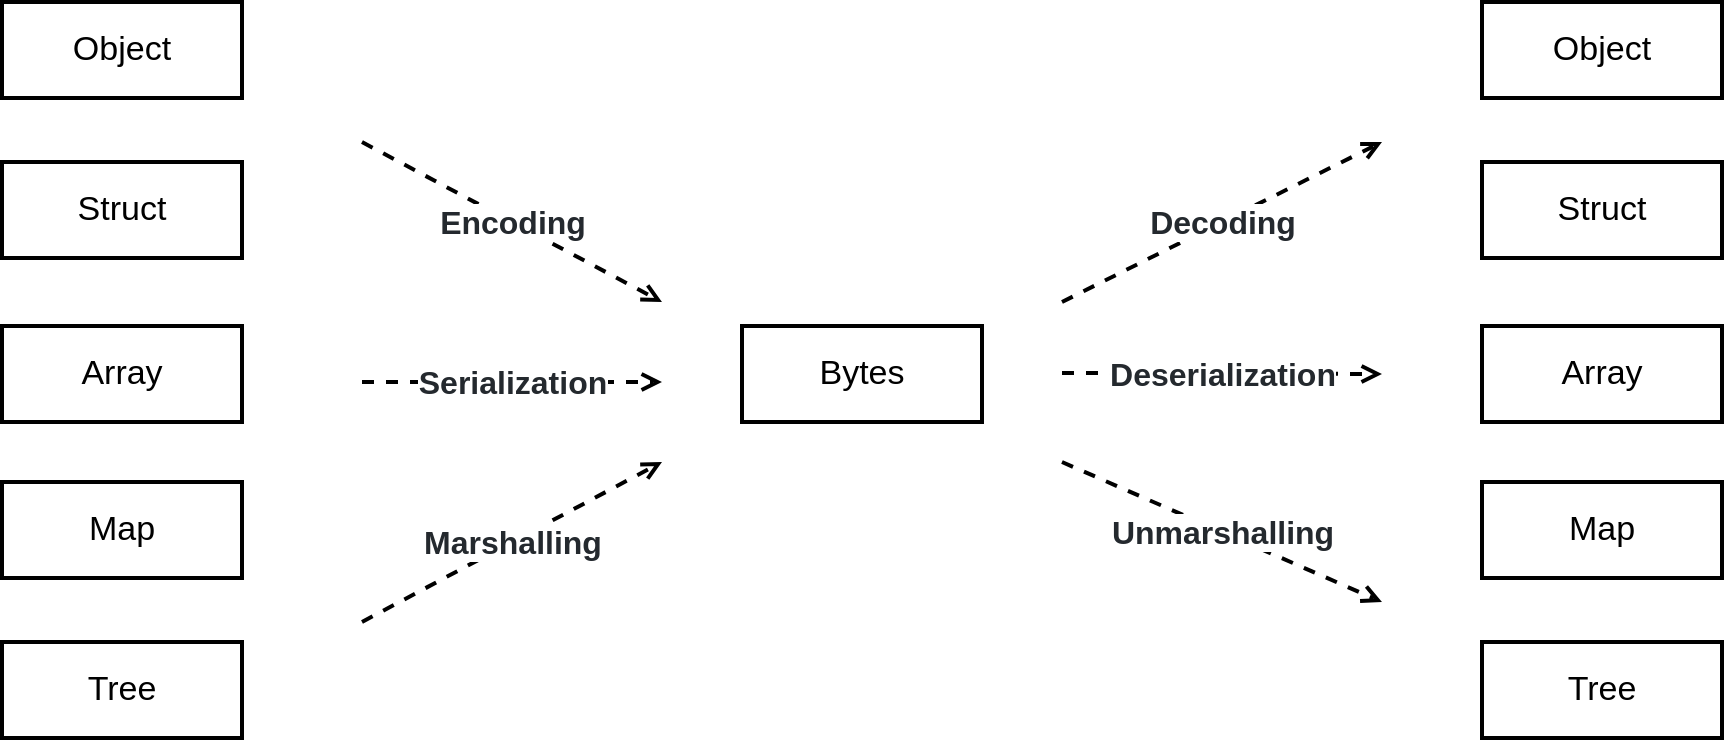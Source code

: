 <mxfile version="14.6.13" type="device" pages="5"><diagram id="5kAyTgLQ2fi_aFTxnhhD" name="overview"><mxGraphModel dx="1106" dy="1003" grid="1" gridSize="10" guides="1" tooltips="1" connect="1" arrows="1" fold="1" page="1" pageScale="1" pageWidth="850" pageHeight="1100" math="0" shadow="0"><root><mxCell id="0"/><mxCell id="1" parent="0"/><mxCell id="o-3a3dQHbnMvunocJxJI-14" value="Object" style="rounded=0;whiteSpace=wrap;html=1;strokeWidth=2;fontSize=17;" parent="1" vertex="1"><mxGeometry x="160" y="320" width="120" height="48" as="geometry"/></mxCell><mxCell id="o-3a3dQHbnMvunocJxJI-15" value="Struct" style="rounded=0;whiteSpace=wrap;html=1;strokeWidth=2;fontSize=17;" parent="1" vertex="1"><mxGeometry x="160" y="400" width="120" height="48" as="geometry"/></mxCell><mxCell id="o-3a3dQHbnMvunocJxJI-16" value="Array" style="rounded=0;whiteSpace=wrap;html=1;strokeWidth=2;fontSize=17;" parent="1" vertex="1"><mxGeometry x="160" y="482" width="120" height="48" as="geometry"/></mxCell><mxCell id="o-3a3dQHbnMvunocJxJI-17" value="Map" style="rounded=0;whiteSpace=wrap;html=1;strokeWidth=2;fontSize=17;" parent="1" vertex="1"><mxGeometry x="160" y="560" width="120" height="48" as="geometry"/></mxCell><mxCell id="o-3a3dQHbnMvunocJxJI-18" value="Tree" style="rounded=0;whiteSpace=wrap;html=1;strokeWidth=2;fontSize=17;" parent="1" vertex="1"><mxGeometry x="160" y="640" width="120" height="48" as="geometry"/></mxCell><mxCell id="o-3a3dQHbnMvunocJxJI-20" value="&lt;meta charset=&quot;utf-8&quot;&gt;&lt;strong style=&quot;box-sizing: border-box; font-weight: 600; color: rgb(36, 41, 46); font-size: 16px; font-style: normal; letter-spacing: normal; text-indent: 0px; text-transform: none; word-spacing: 0px; background-color: rgb(255, 255, 255);&quot;&gt;Encoding&lt;/strong&gt;" style="endArrow=open;html=1;dashed=1;fontSize=15;strokeWidth=2;endFill=0;" parent="1" edge="1"><mxGeometry width="50" height="50" relative="1" as="geometry"><mxPoint x="340" y="390" as="sourcePoint"/><mxPoint x="490" y="470" as="targetPoint"/><mxPoint as="offset"/></mxGeometry></mxCell><mxCell id="o-3a3dQHbnMvunocJxJI-21" value="Bytes" style="rounded=0;whiteSpace=wrap;html=1;strokeWidth=2;fontSize=17;" parent="1" vertex="1"><mxGeometry x="530" y="482" width="120" height="48" as="geometry"/></mxCell><mxCell id="SbWbgNHg4d4EavG3qGgc-1" value="Object" style="rounded=0;whiteSpace=wrap;html=1;strokeWidth=2;fontSize=17;" parent="1" vertex="1"><mxGeometry x="900" y="320" width="120" height="48" as="geometry"/></mxCell><mxCell id="SbWbgNHg4d4EavG3qGgc-2" value="Struct" style="rounded=0;whiteSpace=wrap;html=1;strokeWidth=2;fontSize=17;" parent="1" vertex="1"><mxGeometry x="900" y="400" width="120" height="48" as="geometry"/></mxCell><mxCell id="SbWbgNHg4d4EavG3qGgc-3" value="Array" style="rounded=0;whiteSpace=wrap;html=1;strokeWidth=2;fontSize=17;" parent="1" vertex="1"><mxGeometry x="900" y="482" width="120" height="48" as="geometry"/></mxCell><mxCell id="SbWbgNHg4d4EavG3qGgc-4" value="Map" style="rounded=0;whiteSpace=wrap;html=1;strokeWidth=2;fontSize=17;" parent="1" vertex="1"><mxGeometry x="900" y="560" width="120" height="48" as="geometry"/></mxCell><mxCell id="SbWbgNHg4d4EavG3qGgc-5" value="Tree" style="rounded=0;whiteSpace=wrap;html=1;strokeWidth=2;fontSize=17;" parent="1" vertex="1"><mxGeometry x="900" y="640" width="120" height="48" as="geometry"/></mxCell><mxCell id="SbWbgNHg4d4EavG3qGgc-6" value="&lt;meta charset=&quot;utf-8&quot;&gt;&lt;strong style=&quot;box-sizing: border-box; font-weight: 600; color: rgb(36, 41, 46); font-size: 16px; font-style: normal; letter-spacing: normal; text-indent: 0px; text-transform: none; word-spacing: 0px; background-color: rgb(255, 255, 255);&quot;&gt;Decoding&lt;/strong&gt;" style="endArrow=open;html=1;dashed=1;fontSize=15;strokeWidth=2;endFill=0;" parent="1" edge="1"><mxGeometry width="50" height="50" relative="1" as="geometry"><mxPoint x="690" y="470" as="sourcePoint"/><mxPoint x="850" y="390" as="targetPoint"/><mxPoint as="offset"/></mxGeometry></mxCell><mxCell id="SbWbgNHg4d4EavG3qGgc-8" value="&lt;strong style=&quot;box-sizing: border-box ; font-weight: 600 ; color: rgb(36 , 41 , 46) ; font-size: 16px ; font-style: normal ; letter-spacing: normal ; text-indent: 0px ; text-transform: none ; word-spacing: 0px ; background-color: rgb(255 , 255 , 255)&quot;&gt;Serialization&lt;/strong&gt;" style="endArrow=open;html=1;dashed=1;fontSize=15;strokeWidth=2;endFill=0;" parent="1" edge="1"><mxGeometry width="50" height="50" relative="1" as="geometry"><mxPoint x="340" y="510" as="sourcePoint"/><mxPoint x="490" y="510" as="targetPoint"/><mxPoint as="offset"/></mxGeometry></mxCell><mxCell id="SbWbgNHg4d4EavG3qGgc-10" value="&lt;span style=&quot;box-sizing: border-box ; font-weight: 600 ; color: rgb(36 , 41 , 46) ; font-family: , , &amp;#34;segoe ui&amp;#34; , &amp;#34;helvetica&amp;#34; , &amp;#34;arial&amp;#34; , sans-serif , &amp;#34;apple color emoji&amp;#34; , &amp;#34;segoe ui emoji&amp;#34; ; font-size: 16px&quot;&gt;Marshalling&lt;/span&gt;" style="endArrow=open;html=1;dashed=1;fontSize=15;strokeWidth=2;endFill=0;" parent="1" edge="1"><mxGeometry width="50" height="50" relative="1" as="geometry"><mxPoint x="340" y="630" as="sourcePoint"/><mxPoint x="490" y="550" as="targetPoint"/><mxPoint as="offset"/></mxGeometry></mxCell><mxCell id="SbWbgNHg4d4EavG3qGgc-11" value="&lt;strong style=&quot;box-sizing: border-box ; font-weight: 600 ; color: rgb(36 , 41 , 46) ; font-size: 16px ; font-style: normal ; letter-spacing: normal ; text-indent: 0px ; text-transform: none ; word-spacing: 0px ; background-color: rgb(255 , 255 , 255)&quot;&gt;Deserialization&lt;/strong&gt;" style="endArrow=open;html=1;dashed=1;fontSize=15;strokeWidth=2;endFill=0;" parent="1" edge="1"><mxGeometry width="50" height="50" relative="1" as="geometry"><mxPoint x="690" y="505.5" as="sourcePoint"/><mxPoint x="850" y="506" as="targetPoint"/><mxPoint as="offset"/></mxGeometry></mxCell><mxCell id="SbWbgNHg4d4EavG3qGgc-12" value="&lt;strong style=&quot;box-sizing: border-box ; font-weight: 600 ; color: rgb(36 , 41 , 46) ; font-size: 16px ; font-style: normal ; letter-spacing: normal ; text-indent: 0px ; text-transform: none ; word-spacing: 0px ; background-color: rgb(255 , 255 , 255)&quot;&gt;Unmarshalling&lt;/strong&gt;" style="endArrow=open;html=1;dashed=1;fontSize=15;strokeWidth=2;endFill=0;" parent="1" edge="1"><mxGeometry width="50" height="50" relative="1" as="geometry"><mxPoint x="690" y="550" as="sourcePoint"/><mxPoint x="850" y="620" as="targetPoint"/><mxPoint as="offset"/></mxGeometry></mxCell></root></mxGraphModel></diagram><diagram id="Anhwvfi7qQpfXpc5eO1S" name="thrift binaryprotocol"><mxGraphModel dx="1106" dy="1003" grid="1" gridSize="10" guides="1" tooltips="1" connect="1" arrows="1" fold="1" page="1" pageScale="1" pageWidth="850" pageHeight="1100" math="0" shadow="0"><root><mxCell id="t6FDqvCH2Dc1d_dKQpZw-0"/><mxCell id="t6FDqvCH2Dc1d_dKQpZw-1" parent="t6FDqvCH2Dc1d_dKQpZw-0"/><mxCell id="FSX1MOk_DmD_XBdlbabO-25" style="edgeStyle=orthogonalEdgeStyle;rounded=0;orthogonalLoop=1;jettySize=auto;html=1;exitX=0.5;exitY=1;exitDx=0;exitDy=0;entryX=0.025;entryY=0.55;entryDx=0;entryDy=0;entryPerimeter=0;dashed=1;fontSize=15;endArrow=open;endFill=0;strokeWidth=2;" parent="t6FDqvCH2Dc1d_dKQpZw-1" source="FSX1MOk_DmD_XBdlbabO-0" target="FSX1MOk_DmD_XBdlbabO-13" edge="1"><mxGeometry relative="1" as="geometry"/></mxCell><mxCell id="FSX1MOk_DmD_XBdlbabO-27" style="edgeStyle=orthogonalEdgeStyle;rounded=0;orthogonalLoop=1;jettySize=auto;html=1;exitX=0.5;exitY=1;exitDx=0;exitDy=0;entryX=0;entryY=0.45;entryDx=0;entryDy=0;entryPerimeter=0;dashed=1;fontSize=15;endArrow=open;endFill=0;strokeWidth=2;" parent="t6FDqvCH2Dc1d_dKQpZw-1" source="FSX1MOk_DmD_XBdlbabO-0" target="FSX1MOk_DmD_XBdlbabO-7" edge="1"><mxGeometry relative="1" as="geometry"/></mxCell><mxCell id="FSX1MOk_DmD_XBdlbabO-30" style="edgeStyle=orthogonalEdgeStyle;rounded=0;orthogonalLoop=1;jettySize=auto;html=1;exitX=0.5;exitY=1;exitDx=0;exitDy=0;entryX=0.025;entryY=0.55;entryDx=0;entryDy=0;entryPerimeter=0;dashed=1;fontSize=15;endArrow=open;endFill=0;strokeWidth=2;" parent="t6FDqvCH2Dc1d_dKQpZw-1" source="FSX1MOk_DmD_XBdlbabO-0" target="FSX1MOk_DmD_XBdlbabO-10" edge="1"><mxGeometry relative="1" as="geometry"/></mxCell><mxCell id="FSX1MOk_DmD_XBdlbabO-0" value="type" style="rounded=0;whiteSpace=wrap;html=1;strokeWidth=2;fontSize=17;" parent="t6FDqvCH2Dc1d_dKQpZw-1" vertex="1"><mxGeometry x="60" y="190" width="120" height="48" as="geometry"/></mxCell><mxCell id="FSX1MOk_DmD_XBdlbabO-1" value="tag" style="rounded=0;whiteSpace=wrap;html=1;strokeWidth=2;fontSize=17;" parent="t6FDqvCH2Dc1d_dKQpZw-1" vertex="1"><mxGeometry x="180" y="190" width="120" height="48" as="geometry"/></mxCell><mxCell id="FSX1MOk_DmD_XBdlbabO-32" style="edgeStyle=orthogonalEdgeStyle;rounded=0;orthogonalLoop=1;jettySize=auto;html=1;exitX=0.5;exitY=1;exitDx=0;exitDy=0;entryX=0.5;entryY=0;entryDx=0;entryDy=0;dashed=1;fontSize=15;endArrow=open;endFill=0;strokeWidth=2;" parent="t6FDqvCH2Dc1d_dKQpZw-1" source="FSX1MOk_DmD_XBdlbabO-5" target="FSX1MOk_DmD_XBdlbabO-31" edge="1"><mxGeometry relative="1" as="geometry"/></mxCell><mxCell id="FSX1MOk_DmD_XBdlbabO-5" value="data" style="rounded=0;whiteSpace=wrap;html=1;strokeWidth=2;fontSize=17;" parent="t6FDqvCH2Dc1d_dKQpZw-1" vertex="1"><mxGeometry x="300" y="190" width="120" height="48" as="geometry"/></mxCell><mxCell id="FSX1MOk_DmD_XBdlbabO-6" value="length" style="rounded=0;whiteSpace=wrap;html=1;strokeWidth=2;fontSize=17;" parent="t6FDqvCH2Dc1d_dKQpZw-1" vertex="1"><mxGeometry x="240" y="310" width="120" height="48" as="geometry"/></mxCell><mxCell id="FSX1MOk_DmD_XBdlbabO-23" value="" style="edgeStyle=orthogonalEdgeStyle;rounded=0;orthogonalLoop=1;jettySize=auto;html=1;dashed=1;fontSize=15;endArrow=open;endFill=0;strokeWidth=2;" parent="t6FDqvCH2Dc1d_dKQpZw-1" source="FSX1MOk_DmD_XBdlbabO-7" target="FSX1MOk_DmD_XBdlbabO-6" edge="1"><mxGeometry relative="1" as="geometry"/></mxCell><mxCell id="FSX1MOk_DmD_XBdlbabO-7" value="String" style="text;html=1;align=center;verticalAlign=middle;resizable=0;points=[];autosize=1;strokeColor=none;fontSize=15;fontStyle=1" parent="t6FDqvCH2Dc1d_dKQpZw-1" vertex="1"><mxGeometry x="150" y="324" width="60" height="20" as="geometry"/></mxCell><mxCell id="FSX1MOk_DmD_XBdlbabO-8" value="string" style="rounded=0;whiteSpace=wrap;html=1;strokeWidth=2;fontSize=17;" parent="t6FDqvCH2Dc1d_dKQpZw-1" vertex="1"><mxGeometry x="360" y="310" width="120" height="48" as="geometry"/></mxCell><mxCell id="FSX1MOk_DmD_XBdlbabO-9" value="num" style="rounded=0;whiteSpace=wrap;html=1;strokeWidth=2;fontSize=17;" parent="t6FDqvCH2Dc1d_dKQpZw-1" vertex="1"><mxGeometry x="240" y="410" width="120" height="48" as="geometry"/></mxCell><mxCell id="FSX1MOk_DmD_XBdlbabO-20" value="" style="edgeStyle=orthogonalEdgeStyle;rounded=0;orthogonalLoop=1;jettySize=auto;html=1;dashed=1;fontSize=15;endArrow=open;endFill=0;strokeWidth=2;" parent="t6FDqvCH2Dc1d_dKQpZw-1" source="FSX1MOk_DmD_XBdlbabO-10" target="FSX1MOk_DmD_XBdlbabO-9" edge="1"><mxGeometry relative="1" as="geometry"/></mxCell><mxCell id="FSX1MOk_DmD_XBdlbabO-10" value="i64" style="text;html=1;align=center;verticalAlign=middle;resizable=0;points=[];autosize=1;strokeColor=none;fontSize=15;fontStyle=1" parent="t6FDqvCH2Dc1d_dKQpZw-1" vertex="1"><mxGeometry x="150" y="424" width="40" height="20" as="geometry"/></mxCell><mxCell id="FSX1MOk_DmD_XBdlbabO-12" value="item_type" style="rounded=0;whiteSpace=wrap;html=1;strokeWidth=2;fontSize=17;" parent="t6FDqvCH2Dc1d_dKQpZw-1" vertex="1"><mxGeometry x="240" y="510" width="120" height="48" as="geometry"/></mxCell><mxCell id="FSX1MOk_DmD_XBdlbabO-22" value="" style="edgeStyle=orthogonalEdgeStyle;rounded=0;orthogonalLoop=1;jettySize=auto;html=1;dashed=1;fontSize=15;endArrow=open;endFill=0;strokeWidth=2;entryX=0;entryY=0.5;entryDx=0;entryDy=0;" parent="t6FDqvCH2Dc1d_dKQpZw-1" source="FSX1MOk_DmD_XBdlbabO-13" target="FSX1MOk_DmD_XBdlbabO-12" edge="1"><mxGeometry relative="1" as="geometry"/></mxCell><mxCell id="FSX1MOk_DmD_XBdlbabO-13" value="list" style="text;html=1;align=center;verticalAlign=middle;resizable=0;points=[];autosize=1;strokeColor=none;fontSize=15;fontStyle=1" parent="t6FDqvCH2Dc1d_dKQpZw-1" vertex="1"><mxGeometry x="150" y="524" width="40" height="20" as="geometry"/></mxCell><mxCell id="FSX1MOk_DmD_XBdlbabO-14" value="list_length" style="rounded=0;whiteSpace=wrap;html=1;strokeWidth=2;fontSize=17;" parent="t6FDqvCH2Dc1d_dKQpZw-1" vertex="1"><mxGeometry x="360" y="510" width="120" height="48" as="geometry"/></mxCell><mxCell id="FSX1MOk_DmD_XBdlbabO-15" value="item_length" style="rounded=0;whiteSpace=wrap;html=1;strokeWidth=2;fontSize=17;" parent="t6FDqvCH2Dc1d_dKQpZw-1" vertex="1"><mxGeometry x="240" y="558" width="120" height="48" as="geometry"/></mxCell><mxCell id="FSX1MOk_DmD_XBdlbabO-16" value="item_data" style="rounded=0;whiteSpace=wrap;html=1;strokeWidth=2;fontSize=17;" parent="t6FDqvCH2Dc1d_dKQpZw-1" vertex="1"><mxGeometry x="360" y="558" width="120" height="48" as="geometry"/></mxCell><mxCell id="FSX1MOk_DmD_XBdlbabO-17" value="..." style="rounded=0;whiteSpace=wrap;html=1;strokeWidth=2;fontSize=17;" parent="t6FDqvCH2Dc1d_dKQpZw-1" vertex="1"><mxGeometry x="240" y="606" width="120" height="48" as="geometry"/></mxCell><mxCell id="FSX1MOk_DmD_XBdlbabO-18" value="..." style="rounded=0;whiteSpace=wrap;html=1;strokeWidth=2;fontSize=17;" parent="t6FDqvCH2Dc1d_dKQpZw-1" vertex="1"><mxGeometry x="360" y="606" width="120" height="48" as="geometry"/></mxCell><mxCell id="FSX1MOk_DmD_XBdlbabO-31" value="" style="rounded=0;whiteSpace=wrap;html=1;strokeWidth=2;fontSize=17;fillColor=none;dashed=1;" parent="t6FDqvCH2Dc1d_dKQpZw-1" vertex="1"><mxGeometry x="220" y="290" width="280" height="390" as="geometry"/></mxCell><mxCell id="FSX1MOk_DmD_XBdlbabO-33" value="" style="rounded=0;whiteSpace=wrap;html=1;strokeWidth=2;fontSize=17;dashed=1;fillColor=none;" parent="t6FDqvCH2Dc1d_dKQpZw-1" vertex="1"><mxGeometry x="40" y="170" width="480" height="530" as="geometry"/></mxCell></root></mxGraphModel></diagram><diagram id="EeWzw0G088KUg7dVpb89" name="thrift varint"><mxGraphModel dx="1106" dy="1003" grid="1" gridSize="10" guides="1" tooltips="1" connect="1" arrows="1" fold="1" page="1" pageScale="1" pageWidth="850" pageHeight="1100" math="0" shadow="0"><root><mxCell id="svReLcTDixo8Zo16x3kY-0"/><mxCell id="svReLcTDixo8Zo16x3kY-1" parent="svReLcTDixo8Zo16x3kY-0"/><mxCell id="aeJgB53rY6E5xW0lFGEg-25" value="1" style="rounded=0;whiteSpace=wrap;html=1;strokeWidth=2;fontSize=17;fillColor=#ffffff;" parent="svReLcTDixo8Zo16x3kY-1" vertex="1"><mxGeometry x="320" y="236" width="40" height="48" as="geometry"/></mxCell><mxCell id="aeJgB53rY6E5xW0lFGEg-26" value="0" style="rounded=0;whiteSpace=wrap;html=1;strokeWidth=2;fontSize=17;fillColor=#ffffff;" parent="svReLcTDixo8Zo16x3kY-1" vertex="1"><mxGeometry x="360" y="236" width="40" height="48" as="geometry"/></mxCell><mxCell id="aeJgB53rY6E5xW0lFGEg-27" value="1" style="rounded=0;whiteSpace=wrap;html=1;strokeWidth=2;fontSize=17;fillColor=#ffffff;" parent="svReLcTDixo8Zo16x3kY-1" vertex="1"><mxGeometry x="400" y="236" width="40" height="48" as="geometry"/></mxCell><mxCell id="aeJgB53rY6E5xW0lFGEg-28" value="0" style="rounded=0;whiteSpace=wrap;html=1;strokeWidth=2;fontSize=17;fillColor=#ffffff;" parent="svReLcTDixo8Zo16x3kY-1" vertex="1"><mxGeometry x="450" y="236" width="40" height="48" as="geometry"/></mxCell><mxCell id="aeJgB53rY6E5xW0lFGEg-29" value="0" style="rounded=0;whiteSpace=wrap;html=1;strokeWidth=2;fontSize=17;fillColor=#ffffff;" parent="svReLcTDixo8Zo16x3kY-1" vertex="1"><mxGeometry x="490" y="236" width="40" height="48" as="geometry"/></mxCell><mxCell id="aeJgB53rY6E5xW0lFGEg-30" value="1" style="rounded=0;whiteSpace=wrap;html=1;strokeWidth=2;fontSize=17;fillColor=#ffffff;" parent="svReLcTDixo8Zo16x3kY-1" vertex="1"><mxGeometry x="530" y="236" width="40" height="48" as="geometry"/></mxCell><mxCell id="aeJgB53rY6E5xW0lFGEg-31" value="1" style="rounded=0;whiteSpace=wrap;html=1;strokeWidth=2;fontSize=17;fillColor=#ffffff;" parent="svReLcTDixo8Zo16x3kY-1" vertex="1"><mxGeometry x="570" y="236" width="40" height="48" as="geometry"/></mxCell><mxCell id="aeJgB53rY6E5xW0lFGEg-32" value="1" style="rounded=0;whiteSpace=wrap;html=1;strokeWidth=2;fontSize=17;fillColor=#ffffff;" parent="svReLcTDixo8Zo16x3kY-1" vertex="1"><mxGeometry x="610" y="236" width="40" height="48" as="geometry"/></mxCell><mxCell id="aeJgB53rY6E5xW0lFGEg-33" value="0" style="rounded=0;whiteSpace=wrap;html=1;strokeWidth=2;fontSize=17;fillColor=#ffffff;" parent="svReLcTDixo8Zo16x3kY-1" vertex="1"><mxGeometry x="650" y="236" width="40" height="48" as="geometry"/></mxCell><mxCell id="aeJgB53rY6E5xW0lFGEg-34" value="0" style="rounded=0;whiteSpace=wrap;html=1;strokeWidth=2;fontSize=17;fillColor=#ffffff;" parent="svReLcTDixo8Zo16x3kY-1" vertex="1"><mxGeometry x="690" y="236" width="40" height="48" as="geometry"/></mxCell><mxCell id="aeJgB53rY6E5xW0lFGEg-35" value="1" style="rounded=0;whiteSpace=wrap;html=1;strokeWidth=2;fontSize=17;fillColor=#ffffff;" parent="svReLcTDixo8Zo16x3kY-1" vertex="1"><mxGeometry x="730" y="236" width="40" height="48" as="geometry"/></mxCell><mxCell id="aeJgB53rY6E5xW0lFGEg-36" value="1337" style="text;html=1;align=center;verticalAlign=middle;resizable=0;points=[];autosize=1;strokeColor=none;fontSize=20;fontStyle=1" parent="svReLcTDixo8Zo16x3kY-1" vertex="1"><mxGeometry x="180" y="245" width="60" height="30" as="geometry"/></mxCell><mxCell id="aeJgB53rY6E5xW0lFGEg-37" value="1" style="rounded=0;whiteSpace=wrap;html=1;strokeWidth=2;fontSize=17;fillColor=#ffffff;" parent="svReLcTDixo8Zo16x3kY-1" vertex="1"><mxGeometry x="160" y="400" width="40" height="48" as="geometry"/></mxCell><mxCell id="aeJgB53rY6E5xW0lFGEg-38" value="1" style="rounded=0;whiteSpace=wrap;html=1;strokeWidth=2;fontSize=17;fillColor=#ffe6cc;strokeColor=#d79b00;" parent="svReLcTDixo8Zo16x3kY-1" vertex="1"><mxGeometry x="120" y="400" width="40" height="48" as="geometry"/></mxCell><mxCell id="aeJgB53rY6E5xW0lFGEg-39" value="1" style="rounded=0;whiteSpace=wrap;html=1;strokeWidth=2;fontSize=17;fillColor=#ffffff;" parent="svReLcTDixo8Zo16x3kY-1" vertex="1"><mxGeometry x="200" y="400" width="40" height="48" as="geometry"/></mxCell><mxCell id="aeJgB53rY6E5xW0lFGEg-40" value="1" style="rounded=0;whiteSpace=wrap;html=1;strokeWidth=2;fontSize=17;fillColor=#ffffff;" parent="svReLcTDixo8Zo16x3kY-1" vertex="1"><mxGeometry x="240" y="400" width="40" height="48" as="geometry"/></mxCell><mxCell id="aeJgB53rY6E5xW0lFGEg-41" value="0" style="rounded=0;whiteSpace=wrap;html=1;strokeWidth=2;fontSize=17;fillColor=#ffffff;" parent="svReLcTDixo8Zo16x3kY-1" vertex="1"><mxGeometry x="280" y="400" width="40" height="48" as="geometry"/></mxCell><mxCell id="aeJgB53rY6E5xW0lFGEg-42" value="0" style="rounded=0;whiteSpace=wrap;html=1;strokeWidth=2;fontSize=17;fillColor=#ffffff;" parent="svReLcTDixo8Zo16x3kY-1" vertex="1"><mxGeometry x="320" y="400" width="40" height="48" as="geometry"/></mxCell><mxCell id="aeJgB53rY6E5xW0lFGEg-43" value="1" style="rounded=0;whiteSpace=wrap;html=1;strokeWidth=2;fontSize=17;fillColor=#ffffff;" parent="svReLcTDixo8Zo16x3kY-1" vertex="1"><mxGeometry x="360" y="400" width="40" height="48" as="geometry"/></mxCell><mxCell id="aeJgB53rY6E5xW0lFGEg-44" value="0" style="rounded=0;whiteSpace=wrap;html=1;strokeWidth=2;fontSize=17;fillColor=#d5e8d4;strokeColor=#82b366;" parent="svReLcTDixo8Zo16x3kY-1" vertex="1"><mxGeometry x="400" y="400" width="40" height="48" as="geometry"/></mxCell><mxCell id="aeJgB53rY6E5xW0lFGEg-45" value="0" style="rounded=0;whiteSpace=wrap;html=1;strokeWidth=2;fontSize=17;fillColor=#ffffff;" parent="svReLcTDixo8Zo16x3kY-1" vertex="1"><mxGeometry x="490" y="400" width="40" height="48" as="geometry"/></mxCell><mxCell id="aeJgB53rY6E5xW0lFGEg-46" value="0" style="rounded=0;whiteSpace=wrap;html=1;strokeWidth=2;fontSize=17;fillColor=#ffe6cc;strokeColor=#d79b00;" parent="svReLcTDixo8Zo16x3kY-1" vertex="1"><mxGeometry x="450" y="400" width="40" height="48" as="geometry"/></mxCell><mxCell id="aeJgB53rY6E5xW0lFGEg-47" value="0" style="rounded=0;whiteSpace=wrap;html=1;strokeWidth=2;fontSize=17;fillColor=#ffffff;" parent="svReLcTDixo8Zo16x3kY-1" vertex="1"><mxGeometry x="530" y="400" width="40" height="48" as="geometry"/></mxCell><mxCell id="aeJgB53rY6E5xW0lFGEg-48" value="1" style="rounded=0;whiteSpace=wrap;html=1;strokeWidth=2;fontSize=17;fillColor=#ffffff;" parent="svReLcTDixo8Zo16x3kY-1" vertex="1"><mxGeometry x="570" y="400" width="40" height="48" as="geometry"/></mxCell><mxCell id="aeJgB53rY6E5xW0lFGEg-49" value="0" style="rounded=0;whiteSpace=wrap;html=1;strokeWidth=2;fontSize=17;fillColor=#ffffff;" parent="svReLcTDixo8Zo16x3kY-1" vertex="1"><mxGeometry x="610" y="400" width="40" height="48" as="geometry"/></mxCell><mxCell id="aeJgB53rY6E5xW0lFGEg-50" value="1" style="rounded=0;whiteSpace=wrap;html=1;strokeWidth=2;fontSize=17;fillColor=#ffffff;" parent="svReLcTDixo8Zo16x3kY-1" vertex="1"><mxGeometry x="650" y="400" width="40" height="48" as="geometry"/></mxCell><mxCell id="aeJgB53rY6E5xW0lFGEg-51" value="0" style="rounded=0;whiteSpace=wrap;html=1;strokeWidth=2;fontSize=17;fillColor=#ffffff;" parent="svReLcTDixo8Zo16x3kY-1" vertex="1"><mxGeometry x="690" y="400" width="40" height="48" as="geometry"/></mxCell><mxCell id="aeJgB53rY6E5xW0lFGEg-52" value="0" style="rounded=0;whiteSpace=wrap;html=1;strokeWidth=2;fontSize=17;fillColor=#ffffff;" parent="svReLcTDixo8Zo16x3kY-1" vertex="1"><mxGeometry x="730" y="400" width="40" height="48" as="geometry"/></mxCell><mxCell id="aeJgB53rY6E5xW0lFGEg-55" style="edgeStyle=orthogonalEdgeStyle;rounded=0;orthogonalLoop=1;jettySize=auto;html=1;exitX=0.5;exitY=1;exitDx=0;exitDy=0;entryX=0.5;entryY=0;entryDx=0;entryDy=0;dashed=1;fontSize=20;endArrow=open;endFill=0;strokeWidth=2;curved=1;fillColor=#dae8fc;strokeColor=#6c8ebf;" parent="svReLcTDixo8Zo16x3kY-1" source="aeJgB53rY6E5xW0lFGEg-54" target="aeJgB53rY6E5xW0lFGEg-59" edge="1"><mxGeometry relative="1" as="geometry"/></mxCell><mxCell id="aeJgB53rY6E5xW0lFGEg-54" value="" style="rounded=0;whiteSpace=wrap;html=1;strokeWidth=2;fontSize=17;dashed=1;strokeColor=#6c8ebf;fillColor=none;" parent="svReLcTDixo8Zo16x3kY-1" vertex="1"><mxGeometry x="520" y="210" width="260" height="100" as="geometry"/></mxCell><mxCell id="aeJgB53rY6E5xW0lFGEg-57" style="edgeStyle=orthogonalEdgeStyle;curved=1;rounded=0;orthogonalLoop=1;jettySize=auto;html=1;exitX=0.5;exitY=1;exitDx=0;exitDy=0;entryX=0.5;entryY=0;entryDx=0;entryDy=0;dashed=1;fontSize=20;endArrow=open;endFill=0;strokeWidth=2;fillColor=#f8cecc;strokeColor=#F19C99;" parent="svReLcTDixo8Zo16x3kY-1" source="aeJgB53rY6E5xW0lFGEg-56" target="aeJgB53rY6E5xW0lFGEg-58" edge="1"><mxGeometry relative="1" as="geometry"/></mxCell><mxCell id="aeJgB53rY6E5xW0lFGEg-56" value="" style="rounded=0;whiteSpace=wrap;html=1;strokeWidth=2;fontSize=17;dashed=1;fillColor=none;strokeColor=#F19C99;" parent="svReLcTDixo8Zo16x3kY-1" vertex="1"><mxGeometry x="310" y="220" width="230" height="80" as="geometry"/></mxCell><mxCell id="aeJgB53rY6E5xW0lFGEg-58" value="" style="rounded=0;whiteSpace=wrap;html=1;strokeWidth=2;fontSize=17;dashed=1;fillColor=none;strokeColor=#F19C99;" parent="svReLcTDixo8Zo16x3kY-1" vertex="1"><mxGeometry x="555" y="384" width="230" height="80" as="geometry"/></mxCell><mxCell id="aeJgB53rY6E5xW0lFGEg-59" value="" style="rounded=0;whiteSpace=wrap;html=1;strokeWidth=2;fontSize=17;dashed=1;strokeColor=#6c8ebf;fillColor=none;" parent="svReLcTDixo8Zo16x3kY-1" vertex="1"><mxGeometry x="150" y="384" width="260" height="80" as="geometry"/></mxCell><mxCell id="aeJgB53rY6E5xW0lFGEg-60" value="34" style="text;html=1;align=center;verticalAlign=middle;resizable=0;points=[];autosize=1;strokeColor=none;fontSize=20;fontStyle=1" parent="svReLcTDixo8Zo16x3kY-1" vertex="1"><mxGeometry x="210" y="565" width="40" height="30" as="geometry"/></mxCell><mxCell id="aeJgB53rY6E5xW0lFGEg-63" value="1" style="rounded=0;whiteSpace=wrap;html=1;strokeWidth=2;fontSize=17;fillColor=#ffffff;" parent="svReLcTDixo8Zo16x3kY-1" vertex="1"><mxGeometry x="290" y="556" width="40" height="48" as="geometry"/></mxCell><mxCell id="aeJgB53rY6E5xW0lFGEg-64" value="0" style="rounded=0;whiteSpace=wrap;html=1;strokeWidth=2;fontSize=17;fillColor=#ffffff;" parent="svReLcTDixo8Zo16x3kY-1" vertex="1"><mxGeometry x="330" y="556" width="40" height="48" as="geometry"/></mxCell><mxCell id="aeJgB53rY6E5xW0lFGEg-65" value="0" style="rounded=0;whiteSpace=wrap;html=1;strokeWidth=2;fontSize=17;fillColor=#ffffff;" parent="svReLcTDixo8Zo16x3kY-1" vertex="1"><mxGeometry x="370" y="556" width="40" height="48" as="geometry"/></mxCell><mxCell id="aeJgB53rY6E5xW0lFGEg-66" value="0" style="rounded=0;whiteSpace=wrap;html=1;strokeWidth=2;fontSize=17;fillColor=#ffffff;" parent="svReLcTDixo8Zo16x3kY-1" vertex="1"><mxGeometry x="410" y="556" width="40" height="48" as="geometry"/></mxCell><mxCell id="aeJgB53rY6E5xW0lFGEg-67" value="1" style="rounded=0;whiteSpace=wrap;html=1;strokeWidth=2;fontSize=17;fillColor=#ffffff;" parent="svReLcTDixo8Zo16x3kY-1" vertex="1"><mxGeometry x="450" y="556" width="40" height="48" as="geometry"/></mxCell><mxCell id="aeJgB53rY6E5xW0lFGEg-68" value="0" style="rounded=0;whiteSpace=wrap;html=1;strokeWidth=2;fontSize=17;fillColor=#ffffff;" parent="svReLcTDixo8Zo16x3kY-1" vertex="1"><mxGeometry x="490" y="556" width="40" height="48" as="geometry"/></mxCell><mxCell id="aeJgB53rY6E5xW0lFGEg-69" value="0" style="rounded=0;whiteSpace=wrap;html=1;strokeWidth=2;fontSize=17;fillColor=#ffe6cc;strokeColor=#d79b00;" parent="svReLcTDixo8Zo16x3kY-1" vertex="1"><mxGeometry x="210" y="686" width="40" height="48" as="geometry"/></mxCell><mxCell id="aeJgB53rY6E5xW0lFGEg-70" value="0" style="rounded=0;whiteSpace=wrap;html=1;strokeWidth=2;fontSize=17;fillColor=#ffffff;" parent="svReLcTDixo8Zo16x3kY-1" vertex="1"><mxGeometry x="250" y="686" width="40" height="48" as="geometry"/></mxCell><mxCell id="aeJgB53rY6E5xW0lFGEg-71" value="1" style="rounded=0;whiteSpace=wrap;html=1;strokeWidth=2;fontSize=17;fillColor=#ffffff;" parent="svReLcTDixo8Zo16x3kY-1" vertex="1"><mxGeometry x="290" y="686" width="40" height="48" as="geometry"/></mxCell><mxCell id="aeJgB53rY6E5xW0lFGEg-72" value="0" style="rounded=0;whiteSpace=wrap;html=1;strokeWidth=2;fontSize=17;fillColor=#ffffff;" parent="svReLcTDixo8Zo16x3kY-1" vertex="1"><mxGeometry x="330" y="686" width="40" height="48" as="geometry"/></mxCell><mxCell id="aeJgB53rY6E5xW0lFGEg-73" value="0" style="rounded=0;whiteSpace=wrap;html=1;strokeWidth=2;fontSize=17;fillColor=#ffffff;" parent="svReLcTDixo8Zo16x3kY-1" vertex="1"><mxGeometry x="370" y="686" width="40" height="48" as="geometry"/></mxCell><mxCell id="aeJgB53rY6E5xW0lFGEg-74" value="0" style="rounded=0;whiteSpace=wrap;html=1;strokeWidth=2;fontSize=17;fillColor=#ffffff;" parent="svReLcTDixo8Zo16x3kY-1" vertex="1"><mxGeometry x="410" y="686" width="40" height="48" as="geometry"/></mxCell><mxCell id="aeJgB53rY6E5xW0lFGEg-75" value="1" style="rounded=0;whiteSpace=wrap;html=1;strokeWidth=2;fontSize=17;fillColor=#ffffff;" parent="svReLcTDixo8Zo16x3kY-1" vertex="1"><mxGeometry x="450" y="686" width="40" height="48" as="geometry"/></mxCell><mxCell id="aeJgB53rY6E5xW0lFGEg-76" value="0" style="rounded=0;whiteSpace=wrap;html=1;strokeWidth=2;fontSize=17;fillColor=#ffffff;" parent="svReLcTDixo8Zo16x3kY-1" vertex="1"><mxGeometry x="490" y="686" width="40" height="48" as="geometry"/></mxCell><mxCell id="aeJgB53rY6E5xW0lFGEg-79" style="edgeStyle=orthogonalEdgeStyle;curved=1;rounded=0;orthogonalLoop=1;jettySize=auto;html=1;exitX=0.5;exitY=1;exitDx=0;exitDy=0;entryX=0.5;entryY=0;entryDx=0;entryDy=0;dashed=1;fontSize=20;endArrow=open;endFill=0;strokeColor=#6c8ebf;strokeWidth=2;fillColor=#dae8fc;" parent="svReLcTDixo8Zo16x3kY-1" source="aeJgB53rY6E5xW0lFGEg-77" target="aeJgB53rY6E5xW0lFGEg-78" edge="1"><mxGeometry relative="1" as="geometry"/></mxCell><mxCell id="aeJgB53rY6E5xW0lFGEg-77" value="" style="rounded=0;whiteSpace=wrap;html=1;strokeWidth=2;fontSize=17;dashed=1;strokeColor=#6c8ebf;fillColor=none;" parent="svReLcTDixo8Zo16x3kY-1" vertex="1"><mxGeometry x="280" y="540" width="260" height="80" as="geometry"/></mxCell><mxCell id="aeJgB53rY6E5xW0lFGEg-78" value="" style="rounded=0;whiteSpace=wrap;html=1;strokeWidth=2;fontSize=17;dashed=1;strokeColor=#6c8ebf;fillColor=none;" parent="svReLcTDixo8Zo16x3kY-1" vertex="1"><mxGeometry x="280" y="670" width="260" height="80" as="geometry"/></mxCell></root></mxGraphModel></diagram><diagram id="wCpTK4lZXoRvRkN9un98" name="varint"><mxGraphModel dx="1106" dy="1003" grid="1" gridSize="10" guides="1" tooltips="1" connect="1" arrows="1" fold="1" page="1" pageScale="1" pageWidth="850" pageHeight="1100" math="0" shadow="0"><root><mxCell id="bebRJSy9Cja3VLfydXNQ-0"/><mxCell id="bebRJSy9Cja3VLfydXNQ-1" parent="bebRJSy9Cja3VLfydXNQ-0"/><mxCell id="bebRJSy9Cja3VLfydXNQ-2" value="1" style="rounded=0;whiteSpace=wrap;html=1;strokeWidth=2;fontSize=17;fillColor=#ffffff;" parent="bebRJSy9Cja3VLfydXNQ-1" vertex="1"><mxGeometry x="320" y="236" width="40" height="48" as="geometry"/></mxCell><mxCell id="bebRJSy9Cja3VLfydXNQ-3" value="0" style="rounded=0;whiteSpace=wrap;html=1;strokeWidth=2;fontSize=17;fillColor=#ffffff;" parent="bebRJSy9Cja3VLfydXNQ-1" vertex="1"><mxGeometry x="360" y="236" width="40" height="48" as="geometry"/></mxCell><mxCell id="bebRJSy9Cja3VLfydXNQ-4" value="1" style="rounded=0;whiteSpace=wrap;html=1;strokeWidth=2;fontSize=17;fillColor=#ffffff;" parent="bebRJSy9Cja3VLfydXNQ-1" vertex="1"><mxGeometry x="400" y="236" width="40" height="48" as="geometry"/></mxCell><mxCell id="bebRJSy9Cja3VLfydXNQ-5" value="0" style="rounded=0;whiteSpace=wrap;html=1;strokeWidth=2;fontSize=17;fillColor=#ffffff;" parent="bebRJSy9Cja3VLfydXNQ-1" vertex="1"><mxGeometry x="450" y="236" width="40" height="48" as="geometry"/></mxCell><mxCell id="bebRJSy9Cja3VLfydXNQ-6" value="0" style="rounded=0;whiteSpace=wrap;html=1;strokeWidth=2;fontSize=17;fillColor=#ffffff;" parent="bebRJSy9Cja3VLfydXNQ-1" vertex="1"><mxGeometry x="490" y="236" width="40" height="48" as="geometry"/></mxCell><mxCell id="bebRJSy9Cja3VLfydXNQ-7" value="1" style="rounded=0;whiteSpace=wrap;html=1;strokeWidth=2;fontSize=17;fillColor=#ffffff;" parent="bebRJSy9Cja3VLfydXNQ-1" vertex="1"><mxGeometry x="530" y="236" width="40" height="48" as="geometry"/></mxCell><mxCell id="bebRJSy9Cja3VLfydXNQ-8" value="1" style="rounded=0;whiteSpace=wrap;html=1;strokeWidth=2;fontSize=17;fillColor=#ffffff;" parent="bebRJSy9Cja3VLfydXNQ-1" vertex="1"><mxGeometry x="570" y="236" width="40" height="48" as="geometry"/></mxCell><mxCell id="bebRJSy9Cja3VLfydXNQ-9" value="1" style="rounded=0;whiteSpace=wrap;html=1;strokeWidth=2;fontSize=17;fillColor=#ffffff;" parent="bebRJSy9Cja3VLfydXNQ-1" vertex="1"><mxGeometry x="610" y="236" width="40" height="48" as="geometry"/></mxCell><mxCell id="bebRJSy9Cja3VLfydXNQ-10" value="0" style="rounded=0;whiteSpace=wrap;html=1;strokeWidth=2;fontSize=17;fillColor=#ffffff;" parent="bebRJSy9Cja3VLfydXNQ-1" vertex="1"><mxGeometry x="650" y="236" width="40" height="48" as="geometry"/></mxCell><mxCell id="bebRJSy9Cja3VLfydXNQ-11" value="0" style="rounded=0;whiteSpace=wrap;html=1;strokeWidth=2;fontSize=17;fillColor=#ffffff;" parent="bebRJSy9Cja3VLfydXNQ-1" vertex="1"><mxGeometry x="690" y="236" width="40" height="48" as="geometry"/></mxCell><mxCell id="bebRJSy9Cja3VLfydXNQ-12" value="1" style="rounded=0;whiteSpace=wrap;html=1;strokeWidth=2;fontSize=17;fillColor=#ffffff;" parent="bebRJSy9Cja3VLfydXNQ-1" vertex="1"><mxGeometry x="730" y="236" width="40" height="48" as="geometry"/></mxCell><mxCell id="bebRJSy9Cja3VLfydXNQ-13" value="1337" style="text;html=1;align=center;verticalAlign=middle;resizable=0;points=[];autosize=1;strokeColor=none;fontSize=20;fontStyle=1" parent="bebRJSy9Cja3VLfydXNQ-1" vertex="1"><mxGeometry x="180" y="245" width="60" height="30" as="geometry"/></mxCell><mxCell id="bebRJSy9Cja3VLfydXNQ-14" value="1" style="rounded=0;whiteSpace=wrap;html=1;strokeWidth=2;fontSize=17;fillColor=#ffffff;" parent="bebRJSy9Cja3VLfydXNQ-1" vertex="1"><mxGeometry x="180" y="400" width="40" height="48" as="geometry"/></mxCell><mxCell id="bebRJSy9Cja3VLfydXNQ-15" value="1" style="rounded=0;whiteSpace=wrap;html=1;strokeWidth=2;fontSize=17;fillColor=#ffe6cc;strokeColor=#d79b00;" parent="bebRJSy9Cja3VLfydXNQ-1" vertex="1"><mxGeometry x="100" y="400" width="40" height="48" as="geometry"/></mxCell><mxCell id="bebRJSy9Cja3VLfydXNQ-16" value="1" style="rounded=0;whiteSpace=wrap;html=1;strokeWidth=2;fontSize=17;fillColor=#ffffff;" parent="bebRJSy9Cja3VLfydXNQ-1" vertex="1"><mxGeometry x="220" y="400" width="40" height="48" as="geometry"/></mxCell><mxCell id="bebRJSy9Cja3VLfydXNQ-17" value="1" style="rounded=0;whiteSpace=wrap;html=1;strokeWidth=2;fontSize=17;fillColor=#ffffff;" parent="bebRJSy9Cja3VLfydXNQ-1" vertex="1"><mxGeometry x="260" y="400" width="40" height="48" as="geometry"/></mxCell><mxCell id="bebRJSy9Cja3VLfydXNQ-18" value="0" style="rounded=0;whiteSpace=wrap;html=1;strokeWidth=2;fontSize=17;fillColor=#ffffff;" parent="bebRJSy9Cja3VLfydXNQ-1" vertex="1"><mxGeometry x="300" y="400" width="40" height="48" as="geometry"/></mxCell><mxCell id="bebRJSy9Cja3VLfydXNQ-19" value="0" style="rounded=0;whiteSpace=wrap;html=1;strokeWidth=2;fontSize=17;fillColor=#ffffff;" parent="bebRJSy9Cja3VLfydXNQ-1" vertex="1"><mxGeometry x="340" y="400" width="40" height="48" as="geometry"/></mxCell><mxCell id="bebRJSy9Cja3VLfydXNQ-20" value="1" style="rounded=0;whiteSpace=wrap;html=1;strokeWidth=2;fontSize=17;fillColor=#ffffff;" parent="bebRJSy9Cja3VLfydXNQ-1" vertex="1"><mxGeometry x="380" y="400" width="40" height="48" as="geometry"/></mxCell><mxCell id="bebRJSy9Cja3VLfydXNQ-22" value="0" style="rounded=0;whiteSpace=wrap;html=1;strokeWidth=2;fontSize=17;fillColor=#ffffff;" parent="bebRJSy9Cja3VLfydXNQ-1" vertex="1"><mxGeometry x="530" y="400" width="40" height="48" as="geometry"/></mxCell><mxCell id="bebRJSy9Cja3VLfydXNQ-23" value="0" style="rounded=0;whiteSpace=wrap;html=1;strokeWidth=2;fontSize=17;fillColor=#ffe6cc;strokeColor=#d79b00;" parent="bebRJSy9Cja3VLfydXNQ-1" vertex="1"><mxGeometry x="450" y="400" width="40" height="48" as="geometry"/></mxCell><mxCell id="bebRJSy9Cja3VLfydXNQ-24" value="0" style="rounded=0;whiteSpace=wrap;html=1;strokeWidth=2;fontSize=17;fillColor=#ffffff;" parent="bebRJSy9Cja3VLfydXNQ-1" vertex="1"><mxGeometry x="570" y="400" width="40" height="48" as="geometry"/></mxCell><mxCell id="bebRJSy9Cja3VLfydXNQ-25" value="1" style="rounded=0;whiteSpace=wrap;html=1;strokeWidth=2;fontSize=17;fillColor=#ffffff;" parent="bebRJSy9Cja3VLfydXNQ-1" vertex="1"><mxGeometry x="610" y="400" width="40" height="48" as="geometry"/></mxCell><mxCell id="bebRJSy9Cja3VLfydXNQ-26" value="0" style="rounded=0;whiteSpace=wrap;html=1;strokeWidth=2;fontSize=17;fillColor=#ffffff;" parent="bebRJSy9Cja3VLfydXNQ-1" vertex="1"><mxGeometry x="650" y="400" width="40" height="48" as="geometry"/></mxCell><mxCell id="bebRJSy9Cja3VLfydXNQ-27" value="1" style="rounded=0;whiteSpace=wrap;html=1;strokeWidth=2;fontSize=17;fillColor=#ffffff;" parent="bebRJSy9Cja3VLfydXNQ-1" vertex="1"><mxGeometry x="690" y="400" width="40" height="48" as="geometry"/></mxCell><mxCell id="bebRJSy9Cja3VLfydXNQ-28" value="0" style="rounded=0;whiteSpace=wrap;html=1;strokeWidth=2;fontSize=17;fillColor=#ffffff;" parent="bebRJSy9Cja3VLfydXNQ-1" vertex="1"><mxGeometry x="730" y="400" width="40" height="48" as="geometry"/></mxCell><mxCell id="bebRJSy9Cja3VLfydXNQ-29" value="0" style="rounded=0;whiteSpace=wrap;html=1;strokeWidth=2;fontSize=17;fillColor=#ffffff;" parent="bebRJSy9Cja3VLfydXNQ-1" vertex="1"><mxGeometry x="140" y="400" width="40" height="48" as="geometry"/></mxCell><mxCell id="bebRJSy9Cja3VLfydXNQ-30" style="edgeStyle=orthogonalEdgeStyle;rounded=0;orthogonalLoop=1;jettySize=auto;html=1;exitX=0.5;exitY=1;exitDx=0;exitDy=0;entryX=0.5;entryY=0;entryDx=0;entryDy=0;dashed=1;fontSize=20;endArrow=open;endFill=0;strokeWidth=2;curved=1;fillColor=#dae8fc;strokeColor=#6c8ebf;" parent="bebRJSy9Cja3VLfydXNQ-1" source="bebRJSy9Cja3VLfydXNQ-31" target="bebRJSy9Cja3VLfydXNQ-35" edge="1"><mxGeometry relative="1" as="geometry"/></mxCell><mxCell id="bebRJSy9Cja3VLfydXNQ-31" value="" style="rounded=0;whiteSpace=wrap;html=1;strokeWidth=2;fontSize=17;dashed=1;strokeColor=#6c8ebf;fillColor=none;" parent="bebRJSy9Cja3VLfydXNQ-1" vertex="1"><mxGeometry x="480" y="210" width="300" height="100" as="geometry"/></mxCell><mxCell id="bebRJSy9Cja3VLfydXNQ-32" style="edgeStyle=orthogonalEdgeStyle;curved=1;rounded=0;orthogonalLoop=1;jettySize=auto;html=1;exitX=0.5;exitY=1;exitDx=0;exitDy=0;entryX=0.5;entryY=0;entryDx=0;entryDy=0;dashed=1;fontSize=20;endArrow=open;endFill=0;strokeWidth=2;fillColor=#f8cecc;strokeColor=#F19C99;" parent="bebRJSy9Cja3VLfydXNQ-1" source="bebRJSy9Cja3VLfydXNQ-33" target="bebRJSy9Cja3VLfydXNQ-34" edge="1"><mxGeometry relative="1" as="geometry"/></mxCell><mxCell id="bebRJSy9Cja3VLfydXNQ-33" value="" style="rounded=0;whiteSpace=wrap;html=1;strokeWidth=2;fontSize=17;dashed=1;fillColor=none;strokeColor=#F19C99;" parent="bebRJSy9Cja3VLfydXNQ-1" vertex="1"><mxGeometry x="310" y="220" width="190" height="80" as="geometry"/></mxCell><mxCell id="bebRJSy9Cja3VLfydXNQ-34" value="" style="rounded=0;whiteSpace=wrap;html=1;strokeWidth=2;fontSize=17;dashed=1;fillColor=none;strokeColor=#F19C99;" parent="bebRJSy9Cja3VLfydXNQ-1" vertex="1"><mxGeometry x="595" y="384" width="185" height="80" as="geometry"/></mxCell><mxCell id="bebRJSy9Cja3VLfydXNQ-35" value="" style="rounded=0;whiteSpace=wrap;html=1;strokeWidth=2;fontSize=17;dashed=1;strokeColor=#6c8ebf;fillColor=none;" parent="bebRJSy9Cja3VLfydXNQ-1" vertex="1"><mxGeometry x="130" y="384" width="300" height="80" as="geometry"/></mxCell><mxCell id="bebRJSy9Cja3VLfydXNQ-36" value="34" style="text;html=1;align=center;verticalAlign=middle;resizable=0;points=[];autosize=1;strokeColor=none;fontSize=20;fontStyle=1" parent="bebRJSy9Cja3VLfydXNQ-1" vertex="1"><mxGeometry x="210" y="565" width="40" height="30" as="geometry"/></mxCell><mxCell id="bebRJSy9Cja3VLfydXNQ-37" value="1" style="rounded=0;whiteSpace=wrap;html=1;strokeWidth=2;fontSize=17;fillColor=#ffffff;" parent="bebRJSy9Cja3VLfydXNQ-1" vertex="1"><mxGeometry x="290" y="556" width="40" height="48" as="geometry"/></mxCell><mxCell id="bebRJSy9Cja3VLfydXNQ-38" value="0" style="rounded=0;whiteSpace=wrap;html=1;strokeWidth=2;fontSize=17;fillColor=#ffffff;" parent="bebRJSy9Cja3VLfydXNQ-1" vertex="1"><mxGeometry x="330" y="556" width="40" height="48" as="geometry"/></mxCell><mxCell id="bebRJSy9Cja3VLfydXNQ-39" value="0" style="rounded=0;whiteSpace=wrap;html=1;strokeWidth=2;fontSize=17;fillColor=#ffffff;" parent="bebRJSy9Cja3VLfydXNQ-1" vertex="1"><mxGeometry x="370" y="556" width="40" height="48" as="geometry"/></mxCell><mxCell id="bebRJSy9Cja3VLfydXNQ-40" value="0" style="rounded=0;whiteSpace=wrap;html=1;strokeWidth=2;fontSize=17;fillColor=#ffffff;" parent="bebRJSy9Cja3VLfydXNQ-1" vertex="1"><mxGeometry x="410" y="556" width="40" height="48" as="geometry"/></mxCell><mxCell id="bebRJSy9Cja3VLfydXNQ-41" value="1" style="rounded=0;whiteSpace=wrap;html=1;strokeWidth=2;fontSize=17;fillColor=#ffffff;" parent="bebRJSy9Cja3VLfydXNQ-1" vertex="1"><mxGeometry x="450" y="556" width="40" height="48" as="geometry"/></mxCell><mxCell id="bebRJSy9Cja3VLfydXNQ-42" value="0" style="rounded=0;whiteSpace=wrap;html=1;strokeWidth=2;fontSize=17;fillColor=#ffffff;" parent="bebRJSy9Cja3VLfydXNQ-1" vertex="1"><mxGeometry x="490" y="556" width="40" height="48" as="geometry"/></mxCell><mxCell id="bebRJSy9Cja3VLfydXNQ-43" value="0" style="rounded=0;whiteSpace=wrap;html=1;strokeWidth=2;fontSize=17;fillColor=#ffe6cc;strokeColor=#d79b00;" parent="bebRJSy9Cja3VLfydXNQ-1" vertex="1"><mxGeometry x="210" y="686" width="40" height="48" as="geometry"/></mxCell><mxCell id="bebRJSy9Cja3VLfydXNQ-44" value="0" style="rounded=0;whiteSpace=wrap;html=1;strokeWidth=2;fontSize=17;fillColor=#ffffff;" parent="bebRJSy9Cja3VLfydXNQ-1" vertex="1"><mxGeometry x="250" y="686" width="40" height="48" as="geometry"/></mxCell><mxCell id="bebRJSy9Cja3VLfydXNQ-45" value="1" style="rounded=0;whiteSpace=wrap;html=1;strokeWidth=2;fontSize=17;fillColor=#ffffff;" parent="bebRJSy9Cja3VLfydXNQ-1" vertex="1"><mxGeometry x="290" y="686" width="40" height="48" as="geometry"/></mxCell><mxCell id="bebRJSy9Cja3VLfydXNQ-46" value="0" style="rounded=0;whiteSpace=wrap;html=1;strokeWidth=2;fontSize=17;fillColor=#ffffff;" parent="bebRJSy9Cja3VLfydXNQ-1" vertex="1"><mxGeometry x="330" y="686" width="40" height="48" as="geometry"/></mxCell><mxCell id="bebRJSy9Cja3VLfydXNQ-47" value="0" style="rounded=0;whiteSpace=wrap;html=1;strokeWidth=2;fontSize=17;fillColor=#ffffff;" parent="bebRJSy9Cja3VLfydXNQ-1" vertex="1"><mxGeometry x="370" y="686" width="40" height="48" as="geometry"/></mxCell><mxCell id="bebRJSy9Cja3VLfydXNQ-48" value="0" style="rounded=0;whiteSpace=wrap;html=1;strokeWidth=2;fontSize=17;fillColor=#ffffff;" parent="bebRJSy9Cja3VLfydXNQ-1" vertex="1"><mxGeometry x="410" y="686" width="40" height="48" as="geometry"/></mxCell><mxCell id="bebRJSy9Cja3VLfydXNQ-49" value="1" style="rounded=0;whiteSpace=wrap;html=1;strokeWidth=2;fontSize=17;fillColor=#ffffff;" parent="bebRJSy9Cja3VLfydXNQ-1" vertex="1"><mxGeometry x="450" y="686" width="40" height="48" as="geometry"/></mxCell><mxCell id="bebRJSy9Cja3VLfydXNQ-50" value="0" style="rounded=0;whiteSpace=wrap;html=1;strokeWidth=2;fontSize=17;fillColor=#ffffff;" parent="bebRJSy9Cja3VLfydXNQ-1" vertex="1"><mxGeometry x="490" y="686" width="40" height="48" as="geometry"/></mxCell><mxCell id="bebRJSy9Cja3VLfydXNQ-51" style="edgeStyle=orthogonalEdgeStyle;curved=1;rounded=0;orthogonalLoop=1;jettySize=auto;html=1;exitX=0.5;exitY=1;exitDx=0;exitDy=0;entryX=0.5;entryY=0;entryDx=0;entryDy=0;dashed=1;fontSize=20;endArrow=open;endFill=0;strokeColor=#6c8ebf;strokeWidth=2;fillColor=#dae8fc;" parent="bebRJSy9Cja3VLfydXNQ-1" source="bebRJSy9Cja3VLfydXNQ-52" target="bebRJSy9Cja3VLfydXNQ-53" edge="1"><mxGeometry relative="1" as="geometry"/></mxCell><mxCell id="bebRJSy9Cja3VLfydXNQ-52" value="" style="rounded=0;whiteSpace=wrap;html=1;strokeWidth=2;fontSize=17;dashed=1;strokeColor=#6c8ebf;fillColor=none;" parent="bebRJSy9Cja3VLfydXNQ-1" vertex="1"><mxGeometry x="280" y="540" width="260" height="80" as="geometry"/></mxCell><mxCell id="bebRJSy9Cja3VLfydXNQ-53" value="" style="rounded=0;whiteSpace=wrap;html=1;strokeWidth=2;fontSize=17;dashed=1;strokeColor=#6c8ebf;fillColor=none;" parent="bebRJSy9Cja3VLfydXNQ-1" vertex="1"><mxGeometry x="280" y="670" width="260" height="80" as="geometry"/></mxCell><mxCell id="bebRJSy9Cja3VLfydXNQ-55" value="0" style="rounded=0;whiteSpace=wrap;html=1;strokeWidth=2;fontSize=17;fillColor=#ffffff;" parent="bebRJSy9Cja3VLfydXNQ-1" vertex="1"><mxGeometry x="490" y="400" width="40" height="48" as="geometry"/></mxCell></root></mxGraphModel></diagram><diagram id="A22mMK3P4IqgHjUSWgjw" name="evolvability"><mxGraphModel dx="1106" dy="1003" grid="1" gridSize="10" guides="1" tooltips="1" connect="1" arrows="1" fold="1" page="1" pageScale="1" pageWidth="850" pageHeight="1100" math="0" shadow="0"><root><mxCell id="i-GHmF8coXPx5585i0Hx-0"/><mxCell id="i-GHmF8coXPx5585i0Hx-1" parent="i-GHmF8coXPx5585i0Hx-0"/><mxCell id="i-GHmF8coXPx5585i0Hx-2" value="v1" style="rounded=0;whiteSpace=wrap;html=1;strokeWidth=2;fontSize=17;fillColor=#fff2cc;strokeColor=#d6b656;" parent="i-GHmF8coXPx5585i0Hx-1" vertex="1"><mxGeometry x="100" y="400" width="40" height="48" as="geometry"/></mxCell><mxCell id="i-GHmF8coXPx5585i0Hx-3" value="v2" style="rounded=0;whiteSpace=wrap;html=1;strokeWidth=2;fontSize=17;fillColor=#fff2cc;strokeColor=#d6b656;" parent="i-GHmF8coXPx5585i0Hx-1" vertex="1"><mxGeometry x="398" y="390" width="40" height="48" as="geometry"/></mxCell><mxCell id="i-GHmF8coXPx5585i0Hx-4" value="v3" style="rounded=0;whiteSpace=wrap;html=1;strokeWidth=2;fontSize=17;fillColor=#fff2cc;strokeColor=#d6b656;" parent="i-GHmF8coXPx5585i0Hx-1" vertex="1"><mxGeometry x="710" y="400" width="40" height="48" as="geometry"/></mxCell><mxCell id="i-GHmF8coXPx5585i0Hx-16" value="&lt;meta charset=&quot;utf-8&quot;&gt;&lt;em style=&quot;box-sizing: border-box; color: rgb(36, 41, 46); font-size: 16px; font-weight: 400; letter-spacing: normal; text-indent: 0px; text-transform: none; word-spacing: 0px; background-color: rgb(255, 255, 255);&quot;&gt;&lt;strong style=&quot;box-sizing: border-box ; font-weight: 600&quot;&gt;backward compatibility&lt;/strong&gt;&lt;/em&gt;" style="edgeStyle=orthogonalEdgeStyle;rounded=0;orthogonalLoop=1;jettySize=auto;html=1;exitX=0.75;exitY=1;exitDx=0;exitDy=0;entryX=0.25;entryY=0;entryDx=0;entryDy=0;endArrow=open;endFill=0;curved=1;dashed=1;strokeWidth=2;targetPerimeterSpacing=10;sourcePerimeterSpacing=10;fillColor=#f8cecc;strokeColor=#F19C99;" parent="i-GHmF8coXPx5585i0Hx-1" source="i-GHmF8coXPx5585i0Hx-5" target="i-GHmF8coXPx5585i0Hx-3" edge="1"><mxGeometry relative="1" as="geometry"/></mxCell><mxCell id="i-GHmF8coXPx5585i0Hx-18" value="" style="edgeStyle=orthogonalEdgeStyle;curved=1;rounded=0;orthogonalLoop=1;jettySize=auto;html=1;dashed=1;endArrow=open;endFill=0;sourcePerimeterSpacing=10;targetPerimeterSpacing=10;strokeWidth=2;" parent="i-GHmF8coXPx5585i0Hx-1" source="i-GHmF8coXPx5585i0Hx-5" target="i-GHmF8coXPx5585i0Hx-2" edge="1"><mxGeometry relative="1" as="geometry"/></mxCell><mxCell id="i-GHmF8coXPx5585i0Hx-5" value="v1" style="rounded=0;whiteSpace=wrap;html=1;strokeWidth=2;fontSize=17;fillColor=#ffe6cc;strokeColor=#d79b00;" parent="i-GHmF8coXPx5585i0Hx-1" vertex="1"><mxGeometry x="100" y="260" width="40" height="48" as="geometry"/></mxCell><mxCell id="i-GHmF8coXPx5585i0Hx-19" value="" style="edgeStyle=orthogonalEdgeStyle;curved=1;rounded=0;orthogonalLoop=1;jettySize=auto;html=1;dashed=1;endArrow=open;endFill=0;sourcePerimeterSpacing=10;targetPerimeterSpacing=10;strokeWidth=2;" parent="i-GHmF8coXPx5585i0Hx-1" source="i-GHmF8coXPx5585i0Hx-6" target="i-GHmF8coXPx5585i0Hx-3" edge="1"><mxGeometry relative="1" as="geometry"/></mxCell><mxCell id="i-GHmF8coXPx5585i0Hx-6" value="v2" style="rounded=0;whiteSpace=wrap;html=1;strokeWidth=2;fontSize=17;fillColor=#ffe6cc;strokeColor=#d79b00;" parent="i-GHmF8coXPx5585i0Hx-1" vertex="1"><mxGeometry x="398" y="250" width="40" height="48" as="geometry"/></mxCell><mxCell id="i-GHmF8coXPx5585i0Hx-17" value="&lt;meta charset=&quot;utf-8&quot;&gt;&lt;em style=&quot;box-sizing: border-box; color: rgb(36, 41, 46); font-size: 16px; font-weight: 400; letter-spacing: normal; text-indent: 0px; text-transform: none; word-spacing: 0px; background-color: rgb(255, 255, 255);&quot;&gt;&lt;strong style=&quot;box-sizing: border-box ; font-weight: 600&quot;&gt;forward compatibility&lt;/strong&gt;&lt;/em&gt;" style="edgeStyle=orthogonalEdgeStyle;curved=1;rounded=0;orthogonalLoop=1;jettySize=auto;html=1;exitX=0.25;exitY=1;exitDx=0;exitDy=0;entryX=0.75;entryY=0;entryDx=0;entryDy=0;dashed=1;endArrow=open;endFill=0;sourcePerimeterSpacing=10;targetPerimeterSpacing=10;strokeColor=#6c8ebf;strokeWidth=2;fillColor=#dae8fc;" parent="i-GHmF8coXPx5585i0Hx-1" source="i-GHmF8coXPx5585i0Hx-7" target="i-GHmF8coXPx5585i0Hx-3" edge="1"><mxGeometry relative="1" as="geometry"/></mxCell><mxCell id="i-GHmF8coXPx5585i0Hx-20" value="" style="edgeStyle=orthogonalEdgeStyle;curved=1;rounded=0;orthogonalLoop=1;jettySize=auto;html=1;dashed=1;endArrow=open;endFill=0;sourcePerimeterSpacing=10;targetPerimeterSpacing=10;strokeWidth=2;" parent="i-GHmF8coXPx5585i0Hx-1" source="i-GHmF8coXPx5585i0Hx-7" target="i-GHmF8coXPx5585i0Hx-4" edge="1"><mxGeometry relative="1" as="geometry"/></mxCell><mxCell id="i-GHmF8coXPx5585i0Hx-7" value="v3" style="rounded=0;whiteSpace=wrap;html=1;strokeWidth=2;fontSize=17;fillColor=#ffe6cc;strokeColor=#d79b00;" parent="i-GHmF8coXPx5585i0Hx-1" vertex="1"><mxGeometry x="710" y="260" width="40" height="48" as="geometry"/></mxCell><mxCell id="i-GHmF8coXPx5585i0Hx-8" value="" style="rounded=0;whiteSpace=wrap;html=1;strokeWidth=2;fontSize=17;fillColor=#ffe6cc;strokeColor=#d79b00;" parent="i-GHmF8coXPx5585i0Hx-1" vertex="1"><mxGeometry x="150" y="140" width="40" height="48" as="geometry"/></mxCell><mxCell id="i-GHmF8coXPx5585i0Hx-9" value="data" style="text;html=1;align=center;verticalAlign=middle;resizable=0;points=[];autosize=1;strokeColor=none;" parent="i-GHmF8coXPx5585i0Hx-1" vertex="1"><mxGeometry x="190" y="154" width="40" height="20" as="geometry"/></mxCell><mxCell id="i-GHmF8coXPx5585i0Hx-10" value="" style="rounded=0;whiteSpace=wrap;html=1;strokeWidth=2;fontSize=17;fillColor=#fff2cc;strokeColor=#d6b656;" parent="i-GHmF8coXPx5585i0Hx-1" vertex="1"><mxGeometry x="265" y="140" width="40" height="48" as="geometry"/></mxCell><mxCell id="i-GHmF8coXPx5585i0Hx-11" value="code" style="text;html=1;align=center;verticalAlign=middle;resizable=0;points=[];autosize=1;strokeColor=none;" parent="i-GHmF8coXPx5585i0Hx-1" vertex="1"><mxGeometry x="305" y="154" width="40" height="20" as="geometry"/></mxCell></root></mxGraphModel></diagram></mxfile>